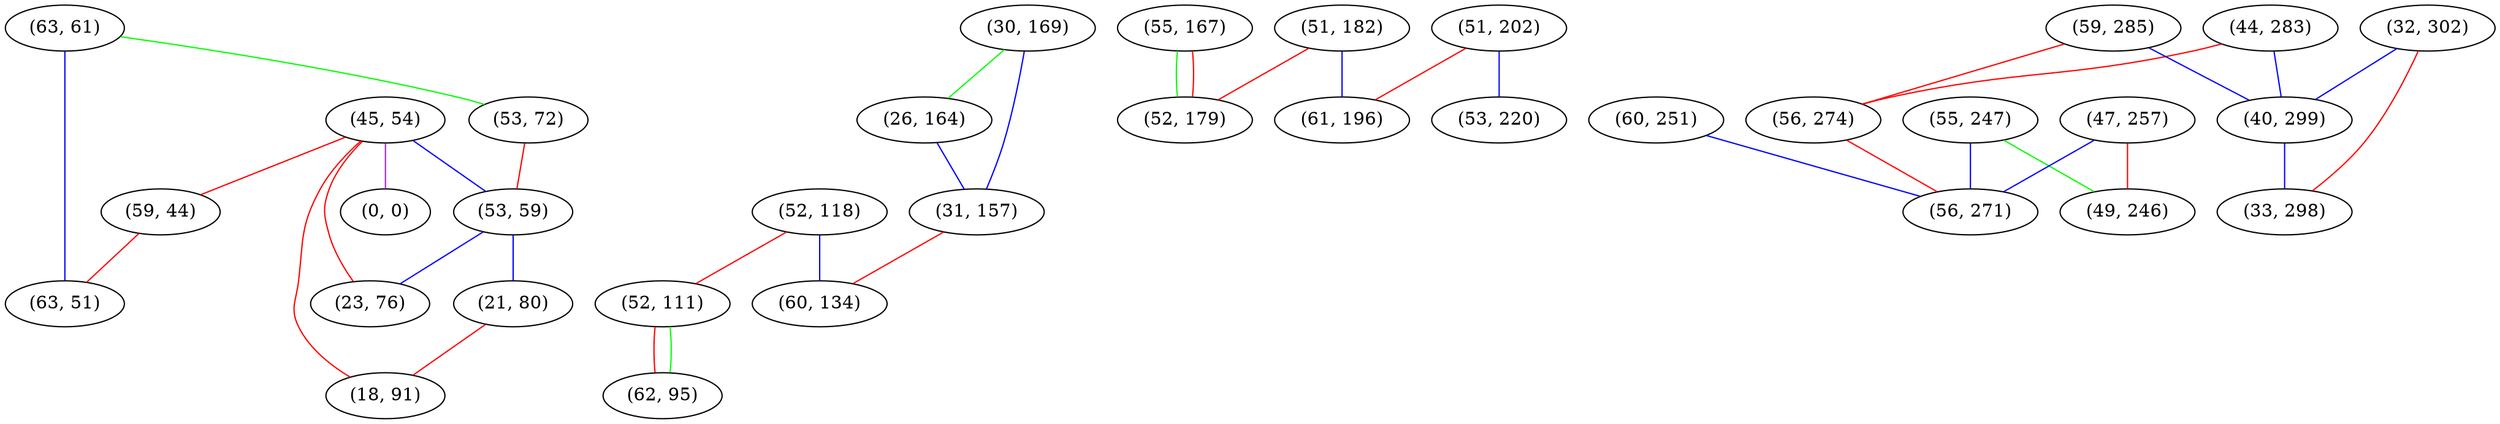 graph "" {
"(45, 54)";
"(63, 61)";
"(52, 118)";
"(30, 169)";
"(53, 72)";
"(0, 0)";
"(51, 182)";
"(51, 202)";
"(55, 167)";
"(44, 283)";
"(53, 59)";
"(59, 44)";
"(55, 247)";
"(52, 179)";
"(47, 257)";
"(26, 164)";
"(60, 251)";
"(32, 302)";
"(52, 111)";
"(59, 285)";
"(31, 157)";
"(56, 274)";
"(63, 51)";
"(40, 299)";
"(49, 246)";
"(21, 80)";
"(23, 76)";
"(60, 134)";
"(53, 220)";
"(18, 91)";
"(56, 271)";
"(62, 95)";
"(33, 298)";
"(61, 196)";
"(45, 54)" -- "(23, 76)"  [color=red, key=0, weight=1];
"(45, 54)" -- "(59, 44)"  [color=red, key=0, weight=1];
"(45, 54)" -- "(0, 0)"  [color=purple, key=0, weight=4];
"(45, 54)" -- "(18, 91)"  [color=red, key=0, weight=1];
"(45, 54)" -- "(53, 59)"  [color=blue, key=0, weight=3];
"(63, 61)" -- "(63, 51)"  [color=blue, key=0, weight=3];
"(63, 61)" -- "(53, 72)"  [color=green, key=0, weight=2];
"(52, 118)" -- "(52, 111)"  [color=red, key=0, weight=1];
"(52, 118)" -- "(60, 134)"  [color=blue, key=0, weight=3];
"(30, 169)" -- "(31, 157)"  [color=blue, key=0, weight=3];
"(30, 169)" -- "(26, 164)"  [color=green, key=0, weight=2];
"(53, 72)" -- "(53, 59)"  [color=red, key=0, weight=1];
"(51, 182)" -- "(61, 196)"  [color=blue, key=0, weight=3];
"(51, 182)" -- "(52, 179)"  [color=red, key=0, weight=1];
"(51, 202)" -- "(61, 196)"  [color=red, key=0, weight=1];
"(51, 202)" -- "(53, 220)"  [color=blue, key=0, weight=3];
"(55, 167)" -- "(52, 179)"  [color=green, key=0, weight=2];
"(55, 167)" -- "(52, 179)"  [color=red, key=1, weight=1];
"(44, 283)" -- "(40, 299)"  [color=blue, key=0, weight=3];
"(44, 283)" -- "(56, 274)"  [color=red, key=0, weight=1];
"(53, 59)" -- "(23, 76)"  [color=blue, key=0, weight=3];
"(53, 59)" -- "(21, 80)"  [color=blue, key=0, weight=3];
"(59, 44)" -- "(63, 51)"  [color=red, key=0, weight=1];
"(55, 247)" -- "(49, 246)"  [color=green, key=0, weight=2];
"(55, 247)" -- "(56, 271)"  [color=blue, key=0, weight=3];
"(47, 257)" -- "(49, 246)"  [color=red, key=0, weight=1];
"(47, 257)" -- "(56, 271)"  [color=blue, key=0, weight=3];
"(26, 164)" -- "(31, 157)"  [color=blue, key=0, weight=3];
"(60, 251)" -- "(56, 271)"  [color=blue, key=0, weight=3];
"(32, 302)" -- "(33, 298)"  [color=red, key=0, weight=1];
"(32, 302)" -- "(40, 299)"  [color=blue, key=0, weight=3];
"(52, 111)" -- "(62, 95)"  [color=red, key=0, weight=1];
"(52, 111)" -- "(62, 95)"  [color=green, key=1, weight=2];
"(59, 285)" -- "(40, 299)"  [color=blue, key=0, weight=3];
"(59, 285)" -- "(56, 274)"  [color=red, key=0, weight=1];
"(31, 157)" -- "(60, 134)"  [color=red, key=0, weight=1];
"(56, 274)" -- "(56, 271)"  [color=red, key=0, weight=1];
"(40, 299)" -- "(33, 298)"  [color=blue, key=0, weight=3];
"(21, 80)" -- "(18, 91)"  [color=red, key=0, weight=1];
}
